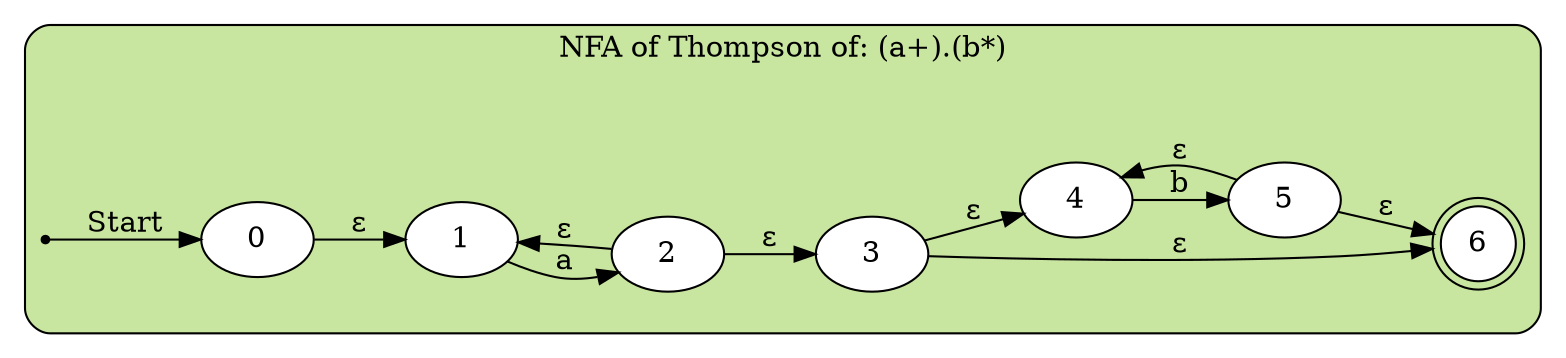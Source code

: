 digraph finite_state_machine{
    rankdir=LR;
    subgraph cluster{
        style = "rounded,filled";
        color = "#000000";
        fillcolor = "0.237 0.3 0.9";
        node [shape = point ] qi;
        node [style = "rounded,filled", color = "#000000", fillcolor = white, shape = doublecircle] 6;
        node [style = "rounded,filled", color = "#000000", fillcolor = white, shape="oval"];
        qi -> 0 [ label = "Start" ];
	0 -> 1 [ label = "&epsilon;" ];
	1 -> 2 [ label = "a" ];
	2 -> 3 [ label = "&epsilon;" ];
	2 -> 1 [ label = "&epsilon;" ];
	3 -> 4 [ label = "&epsilon;" ];
	3 -> 6 [ label = "&epsilon;" ];
	4 -> 5 [ label = "b" ];
	5 -> 6 [ label = "&epsilon;" ];
	5 -> 4 [ label = "&epsilon;" ];
	label = "NFA of Thompson of: (a+).(b*)";
    }
}